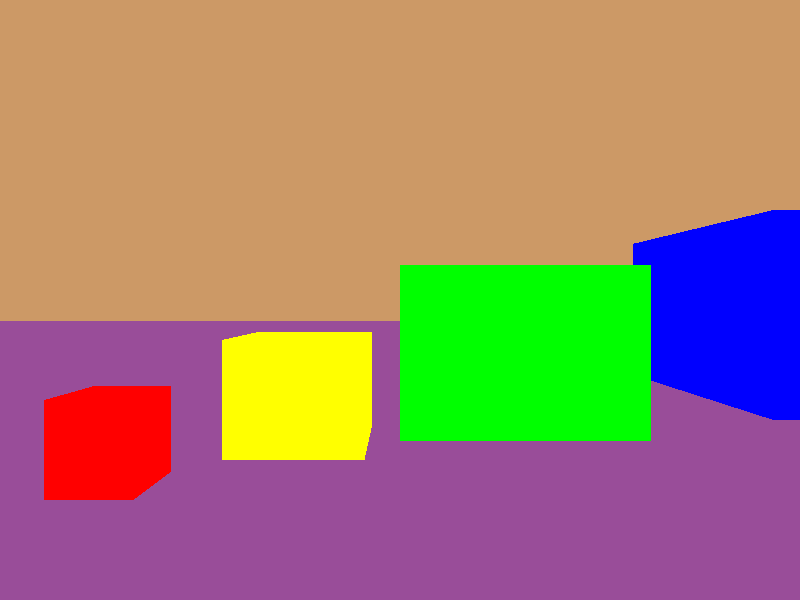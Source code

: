 

camera {
  location  <0, 0, 14>
  up        <0,  1,  0>
  right     <1.5, 0,  0>
  look_at   <0, 0, 0>
}

light_source {<10, 10, 3> color rgb <1.0, 1.0, 1.0>}


// Floor
plane {<0, 1, 0>, -4
  pigment {color rgb <0.6, 0.3, 0.6>}
  finish {ambient 0.4 diffuse 1.0}
}

// Background
plane {<0, 0, 1>, -100
  pigment {color rgb <0.8, 0.6, 0.4>}
  finish {ambient 0.2 diffuse 0.4}
}

box {<-6, -6, -6>, <6, 6, 6>
pigment {color rgbf <0.0, 0.0, 1.0, 0.8>}
  finish {ambient 0.2 diffuse 0.8 reflection 0.6 refraction 1.0 ior 1.333}
  translate <-20, -3, -12>
}

box {<-4, -4, -4>, <4, 4, 4>
pigment {color rgbf <0.0, 1.0, 0.0, 0.8>}
  finish {ambient 0.2 diffuse 0.8 reflection 0.6 refraction 1.0 ior 1.333}
  translate <-4, -3, -7>
}

box {<-2, -2, -2>, <2, 2, 2>
pigment {color rgbf <1.0, 1.0, 0.0, 0.8>}
  finish {ambient 0.2 diffuse 0.8 reflection 0.6 refraction 1.0 ior 1.333}
  translate <3, -3, -3>
}

box {<-1, -1, -1>, <1, 1, 1>
pigment {color rgbf <1.0, 0.0, 0.0, 0.8>}
  finish {ambient 0.2 diffuse 0.8 reflection 0.6 refraction 1.0 ior 1.333}
  translate <7, -3, 1>
}